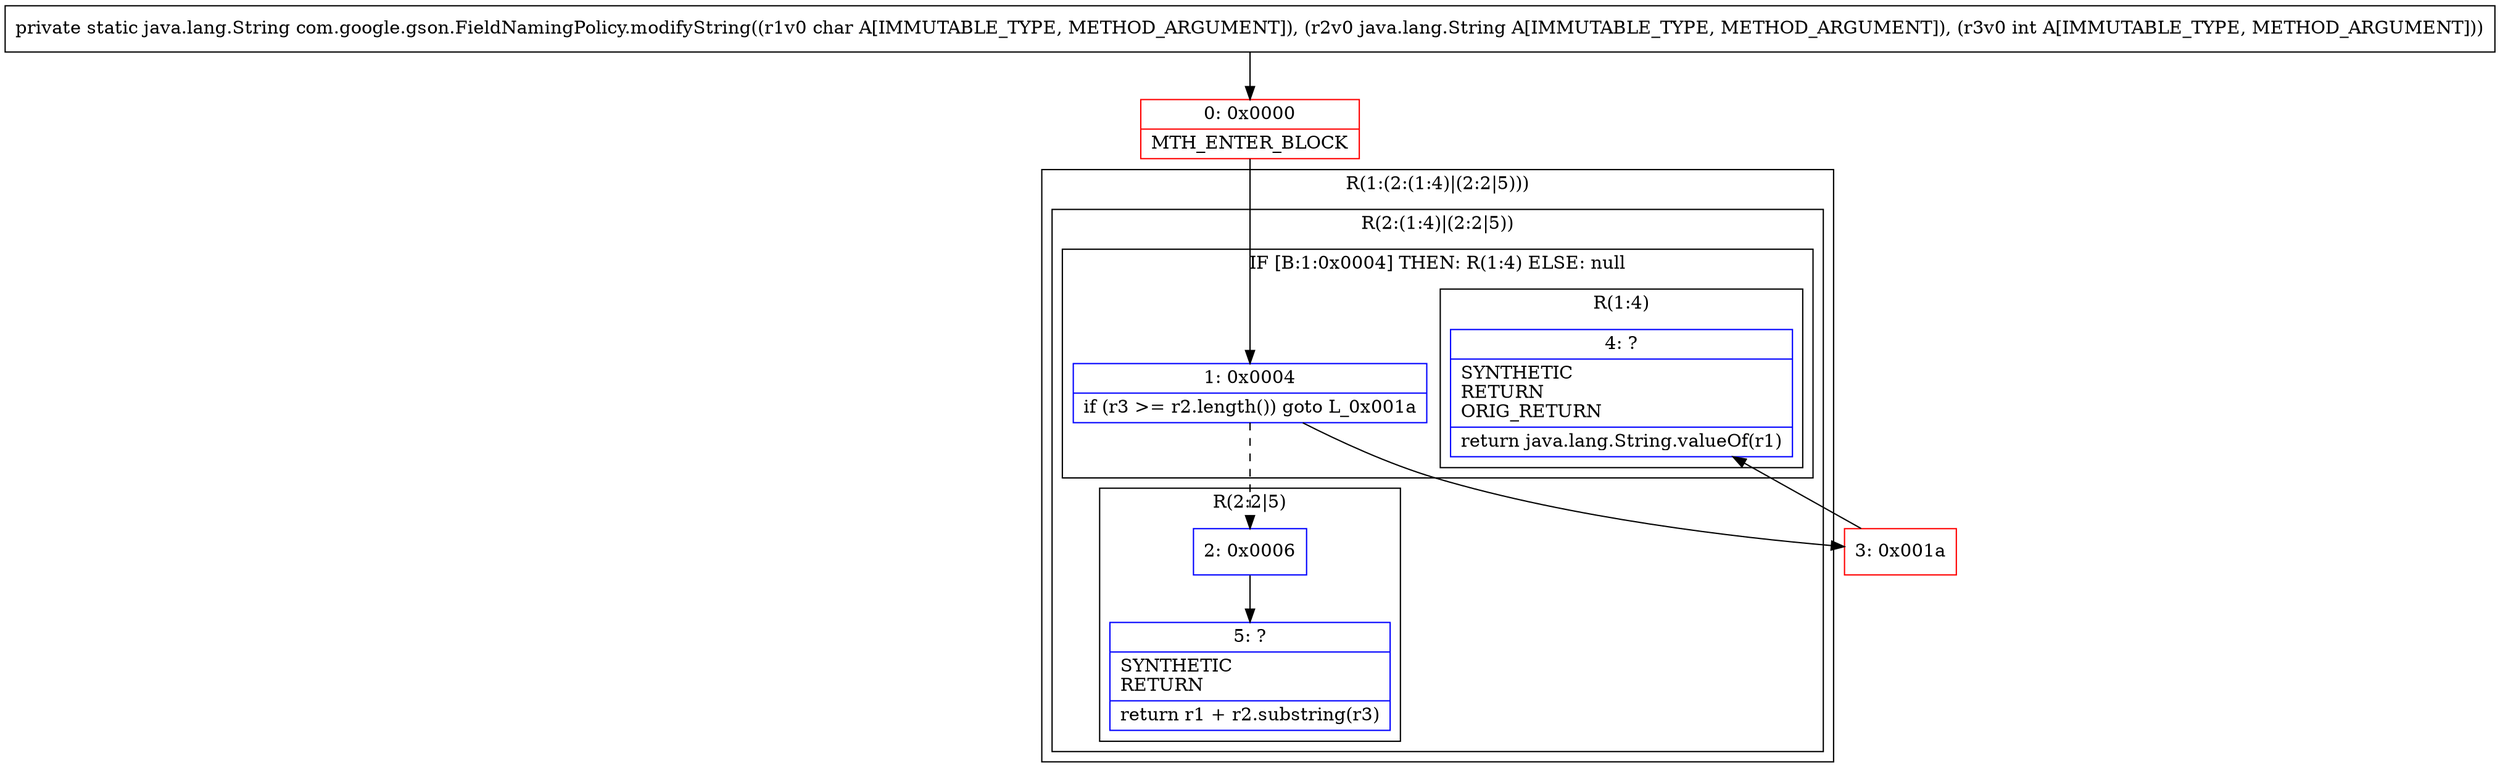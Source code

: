 digraph "CFG forcom.google.gson.FieldNamingPolicy.modifyString(CLjava\/lang\/String;I)Ljava\/lang\/String;" {
subgraph cluster_Region_479543761 {
label = "R(1:(2:(1:4)|(2:2|5)))";
node [shape=record,color=blue];
subgraph cluster_Region_1099639999 {
label = "R(2:(1:4)|(2:2|5))";
node [shape=record,color=blue];
subgraph cluster_IfRegion_1538400018 {
label = "IF [B:1:0x0004] THEN: R(1:4) ELSE: null";
node [shape=record,color=blue];
Node_1 [shape=record,label="{1\:\ 0x0004|if (r3 \>= r2.length()) goto L_0x001a\l}"];
subgraph cluster_Region_1585928172 {
label = "R(1:4)";
node [shape=record,color=blue];
Node_4 [shape=record,label="{4\:\ ?|SYNTHETIC\lRETURN\lORIG_RETURN\l|return java.lang.String.valueOf(r1)\l}"];
}
}
subgraph cluster_Region_1747586596 {
label = "R(2:2|5)";
node [shape=record,color=blue];
Node_2 [shape=record,label="{2\:\ 0x0006}"];
Node_5 [shape=record,label="{5\:\ ?|SYNTHETIC\lRETURN\l|return r1 + r2.substring(r3)\l}"];
}
}
}
Node_0 [shape=record,color=red,label="{0\:\ 0x0000|MTH_ENTER_BLOCK\l}"];
Node_3 [shape=record,color=red,label="{3\:\ 0x001a}"];
MethodNode[shape=record,label="{private static java.lang.String com.google.gson.FieldNamingPolicy.modifyString((r1v0 char A[IMMUTABLE_TYPE, METHOD_ARGUMENT]), (r2v0 java.lang.String A[IMMUTABLE_TYPE, METHOD_ARGUMENT]), (r3v0 int A[IMMUTABLE_TYPE, METHOD_ARGUMENT])) }"];
MethodNode -> Node_0;
Node_1 -> Node_2[style=dashed];
Node_1 -> Node_3;
Node_2 -> Node_5;
Node_0 -> Node_1;
Node_3 -> Node_4;
}

